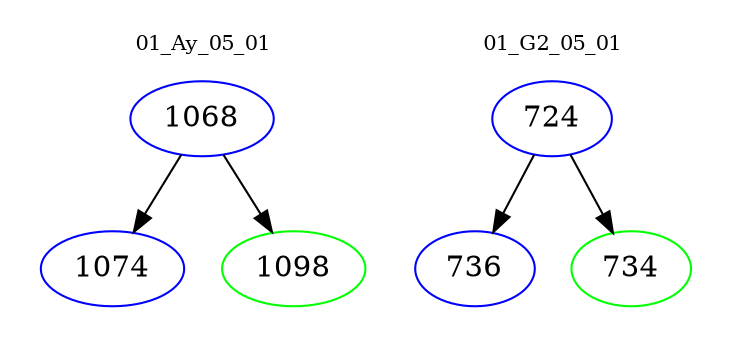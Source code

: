 digraph{
subgraph cluster_0 {
color = white
label = "01_Ay_05_01";
fontsize=10;
T0_1068 [label="1068", color="blue"]
T0_1068 -> T0_1074 [color="black"]
T0_1074 [label="1074", color="blue"]
T0_1068 -> T0_1098 [color="black"]
T0_1098 [label="1098", color="green"]
}
subgraph cluster_1 {
color = white
label = "01_G2_05_01";
fontsize=10;
T1_724 [label="724", color="blue"]
T1_724 -> T1_736 [color="black"]
T1_736 [label="736", color="blue"]
T1_724 -> T1_734 [color="black"]
T1_734 [label="734", color="green"]
}
}
